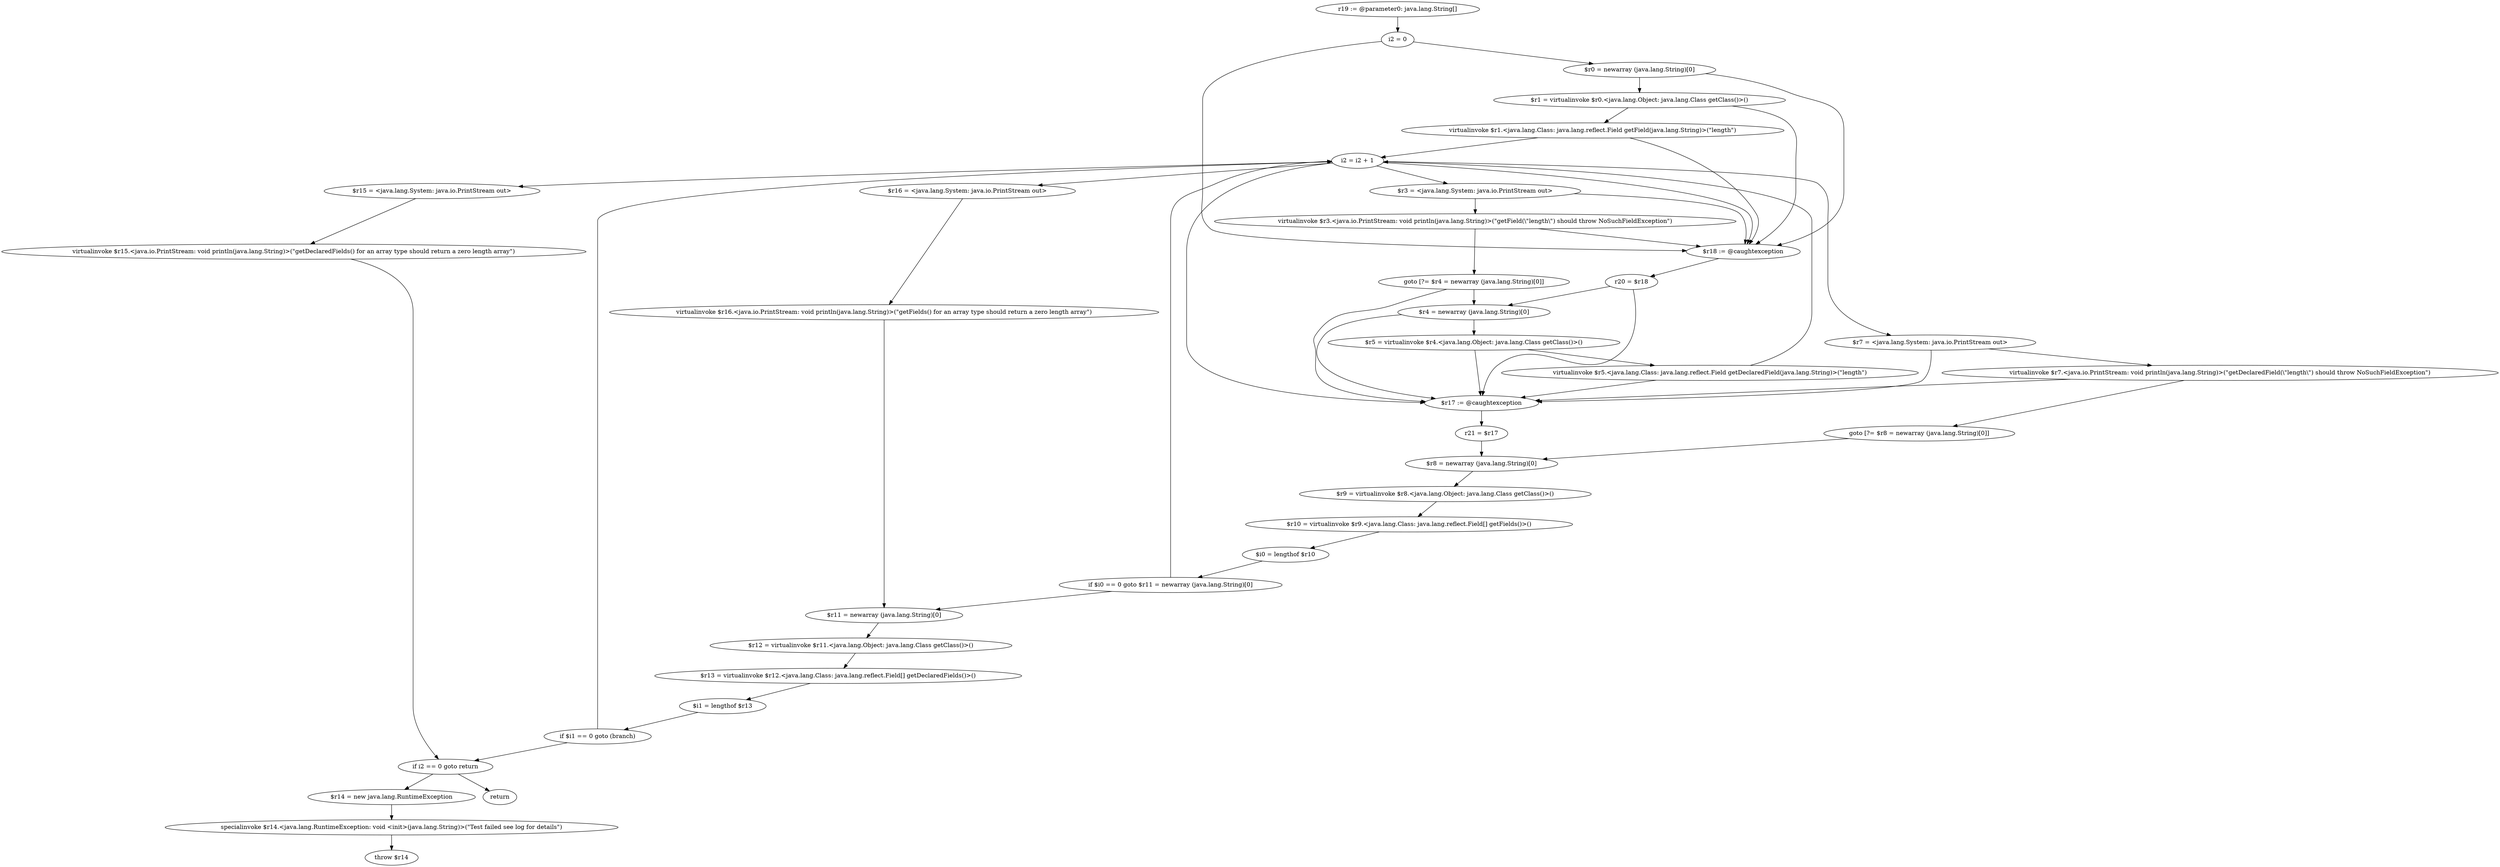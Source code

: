 digraph "unitGraph" {
    "r19 := @parameter0: java.lang.String[]"
    "i2 = 0"
    "$r0 = newarray (java.lang.String)[0]"
    "$r1 = virtualinvoke $r0.<java.lang.Object: java.lang.Class getClass()>()"
    "virtualinvoke $r1.<java.lang.Class: java.lang.reflect.Field getField(java.lang.String)>(\"length\")"
    "i2 = i2 + 1"
    "$r3 = <java.lang.System: java.io.PrintStream out>"
    "virtualinvoke $r3.<java.io.PrintStream: void println(java.lang.String)>(\"getField(\\\"length\\\") should throw NoSuchFieldException\")"
    "goto [?= $r4 = newarray (java.lang.String)[0]]"
    "$r18 := @caughtexception"
    "r20 = $r18"
    "$r4 = newarray (java.lang.String)[0]"
    "$r5 = virtualinvoke $r4.<java.lang.Object: java.lang.Class getClass()>()"
    "virtualinvoke $r5.<java.lang.Class: java.lang.reflect.Field getDeclaredField(java.lang.String)>(\"length\")"
    "$r7 = <java.lang.System: java.io.PrintStream out>"
    "virtualinvoke $r7.<java.io.PrintStream: void println(java.lang.String)>(\"getDeclaredField(\\\"length\\\") should throw NoSuchFieldException\")"
    "goto [?= $r8 = newarray (java.lang.String)[0]]"
    "$r17 := @caughtexception"
    "r21 = $r17"
    "$r8 = newarray (java.lang.String)[0]"
    "$r9 = virtualinvoke $r8.<java.lang.Object: java.lang.Class getClass()>()"
    "$r10 = virtualinvoke $r9.<java.lang.Class: java.lang.reflect.Field[] getFields()>()"
    "$i0 = lengthof $r10"
    "if $i0 == 0 goto $r11 = newarray (java.lang.String)[0]"
    "$r16 = <java.lang.System: java.io.PrintStream out>"
    "virtualinvoke $r16.<java.io.PrintStream: void println(java.lang.String)>(\"getFields() for an array type should return a zero length array\")"
    "$r11 = newarray (java.lang.String)[0]"
    "$r12 = virtualinvoke $r11.<java.lang.Object: java.lang.Class getClass()>()"
    "$r13 = virtualinvoke $r12.<java.lang.Class: java.lang.reflect.Field[] getDeclaredFields()>()"
    "$i1 = lengthof $r13"
    "if $i1 == 0 goto (branch)"
    "$r15 = <java.lang.System: java.io.PrintStream out>"
    "virtualinvoke $r15.<java.io.PrintStream: void println(java.lang.String)>(\"getDeclaredFields() for an array type should return a zero length array\")"
    "if i2 == 0 goto return"
    "$r14 = new java.lang.RuntimeException"
    "specialinvoke $r14.<java.lang.RuntimeException: void <init>(java.lang.String)>(\"Test failed see log for details\")"
    "throw $r14"
    "return"
    "r19 := @parameter0: java.lang.String[]"->"i2 = 0";
    "i2 = 0"->"$r0 = newarray (java.lang.String)[0]";
    "i2 = 0"->"$r18 := @caughtexception";
    "$r0 = newarray (java.lang.String)[0]"->"$r1 = virtualinvoke $r0.<java.lang.Object: java.lang.Class getClass()>()";
    "$r0 = newarray (java.lang.String)[0]"->"$r18 := @caughtexception";
    "$r1 = virtualinvoke $r0.<java.lang.Object: java.lang.Class getClass()>()"->"virtualinvoke $r1.<java.lang.Class: java.lang.reflect.Field getField(java.lang.String)>(\"length\")";
    "$r1 = virtualinvoke $r0.<java.lang.Object: java.lang.Class getClass()>()"->"$r18 := @caughtexception";
    "virtualinvoke $r1.<java.lang.Class: java.lang.reflect.Field getField(java.lang.String)>(\"length\")"->"i2 = i2 + 1";
    "virtualinvoke $r1.<java.lang.Class: java.lang.reflect.Field getField(java.lang.String)>(\"length\")"->"$r18 := @caughtexception";
    "i2 = i2 + 1"->"$r3 = <java.lang.System: java.io.PrintStream out>";
    "i2 = i2 + 1"->"$r18 := @caughtexception";
    "$r3 = <java.lang.System: java.io.PrintStream out>"->"virtualinvoke $r3.<java.io.PrintStream: void println(java.lang.String)>(\"getField(\\\"length\\\") should throw NoSuchFieldException\")";
    "$r3 = <java.lang.System: java.io.PrintStream out>"->"$r18 := @caughtexception";
    "virtualinvoke $r3.<java.io.PrintStream: void println(java.lang.String)>(\"getField(\\\"length\\\") should throw NoSuchFieldException\")"->"goto [?= $r4 = newarray (java.lang.String)[0]]";
    "virtualinvoke $r3.<java.io.PrintStream: void println(java.lang.String)>(\"getField(\\\"length\\\") should throw NoSuchFieldException\")"->"$r18 := @caughtexception";
    "goto [?= $r4 = newarray (java.lang.String)[0]]"->"$r4 = newarray (java.lang.String)[0]";
    "goto [?= $r4 = newarray (java.lang.String)[0]]"->"$r17 := @caughtexception";
    "$r18 := @caughtexception"->"r20 = $r18";
    "r20 = $r18"->"$r4 = newarray (java.lang.String)[0]";
    "r20 = $r18"->"$r17 := @caughtexception";
    "$r4 = newarray (java.lang.String)[0]"->"$r5 = virtualinvoke $r4.<java.lang.Object: java.lang.Class getClass()>()";
    "$r4 = newarray (java.lang.String)[0]"->"$r17 := @caughtexception";
    "$r5 = virtualinvoke $r4.<java.lang.Object: java.lang.Class getClass()>()"->"virtualinvoke $r5.<java.lang.Class: java.lang.reflect.Field getDeclaredField(java.lang.String)>(\"length\")";
    "$r5 = virtualinvoke $r4.<java.lang.Object: java.lang.Class getClass()>()"->"$r17 := @caughtexception";
    "virtualinvoke $r5.<java.lang.Class: java.lang.reflect.Field getDeclaredField(java.lang.String)>(\"length\")"->"i2 = i2 + 1";
    "virtualinvoke $r5.<java.lang.Class: java.lang.reflect.Field getDeclaredField(java.lang.String)>(\"length\")"->"$r17 := @caughtexception";
    "i2 = i2 + 1"->"$r7 = <java.lang.System: java.io.PrintStream out>";
    "i2 = i2 + 1"->"$r17 := @caughtexception";
    "$r7 = <java.lang.System: java.io.PrintStream out>"->"virtualinvoke $r7.<java.io.PrintStream: void println(java.lang.String)>(\"getDeclaredField(\\\"length\\\") should throw NoSuchFieldException\")";
    "$r7 = <java.lang.System: java.io.PrintStream out>"->"$r17 := @caughtexception";
    "virtualinvoke $r7.<java.io.PrintStream: void println(java.lang.String)>(\"getDeclaredField(\\\"length\\\") should throw NoSuchFieldException\")"->"goto [?= $r8 = newarray (java.lang.String)[0]]";
    "virtualinvoke $r7.<java.io.PrintStream: void println(java.lang.String)>(\"getDeclaredField(\\\"length\\\") should throw NoSuchFieldException\")"->"$r17 := @caughtexception";
    "goto [?= $r8 = newarray (java.lang.String)[0]]"->"$r8 = newarray (java.lang.String)[0]";
    "$r17 := @caughtexception"->"r21 = $r17";
    "r21 = $r17"->"$r8 = newarray (java.lang.String)[0]";
    "$r8 = newarray (java.lang.String)[0]"->"$r9 = virtualinvoke $r8.<java.lang.Object: java.lang.Class getClass()>()";
    "$r9 = virtualinvoke $r8.<java.lang.Object: java.lang.Class getClass()>()"->"$r10 = virtualinvoke $r9.<java.lang.Class: java.lang.reflect.Field[] getFields()>()";
    "$r10 = virtualinvoke $r9.<java.lang.Class: java.lang.reflect.Field[] getFields()>()"->"$i0 = lengthof $r10";
    "$i0 = lengthof $r10"->"if $i0 == 0 goto $r11 = newarray (java.lang.String)[0]";
    "if $i0 == 0 goto $r11 = newarray (java.lang.String)[0]"->"i2 = i2 + 1";
    "if $i0 == 0 goto $r11 = newarray (java.lang.String)[0]"->"$r11 = newarray (java.lang.String)[0]";
    "i2 = i2 + 1"->"$r16 = <java.lang.System: java.io.PrintStream out>";
    "$r16 = <java.lang.System: java.io.PrintStream out>"->"virtualinvoke $r16.<java.io.PrintStream: void println(java.lang.String)>(\"getFields() for an array type should return a zero length array\")";
    "virtualinvoke $r16.<java.io.PrintStream: void println(java.lang.String)>(\"getFields() for an array type should return a zero length array\")"->"$r11 = newarray (java.lang.String)[0]";
    "$r11 = newarray (java.lang.String)[0]"->"$r12 = virtualinvoke $r11.<java.lang.Object: java.lang.Class getClass()>()";
    "$r12 = virtualinvoke $r11.<java.lang.Object: java.lang.Class getClass()>()"->"$r13 = virtualinvoke $r12.<java.lang.Class: java.lang.reflect.Field[] getDeclaredFields()>()";
    "$r13 = virtualinvoke $r12.<java.lang.Class: java.lang.reflect.Field[] getDeclaredFields()>()"->"$i1 = lengthof $r13";
    "$i1 = lengthof $r13"->"if $i1 == 0 goto (branch)";
    "if $i1 == 0 goto (branch)"->"i2 = i2 + 1";
    "if $i1 == 0 goto (branch)"->"if i2 == 0 goto return";
    "i2 = i2 + 1"->"$r15 = <java.lang.System: java.io.PrintStream out>";
    "$r15 = <java.lang.System: java.io.PrintStream out>"->"virtualinvoke $r15.<java.io.PrintStream: void println(java.lang.String)>(\"getDeclaredFields() for an array type should return a zero length array\")";
    "virtualinvoke $r15.<java.io.PrintStream: void println(java.lang.String)>(\"getDeclaredFields() for an array type should return a zero length array\")"->"if i2 == 0 goto return";
    "if i2 == 0 goto return"->"$r14 = new java.lang.RuntimeException";
    "if i2 == 0 goto return"->"return";
    "$r14 = new java.lang.RuntimeException"->"specialinvoke $r14.<java.lang.RuntimeException: void <init>(java.lang.String)>(\"Test failed see log for details\")";
    "specialinvoke $r14.<java.lang.RuntimeException: void <init>(java.lang.String)>(\"Test failed see log for details\")"->"throw $r14";
}
